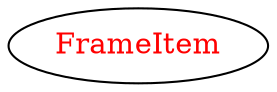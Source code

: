digraph dependencyGraph {
 concentrate=true;
 ranksep="2.0";
 rankdir="LR"; 
 splines="ortho";
"FrameItem" [fontcolor="red"];
}